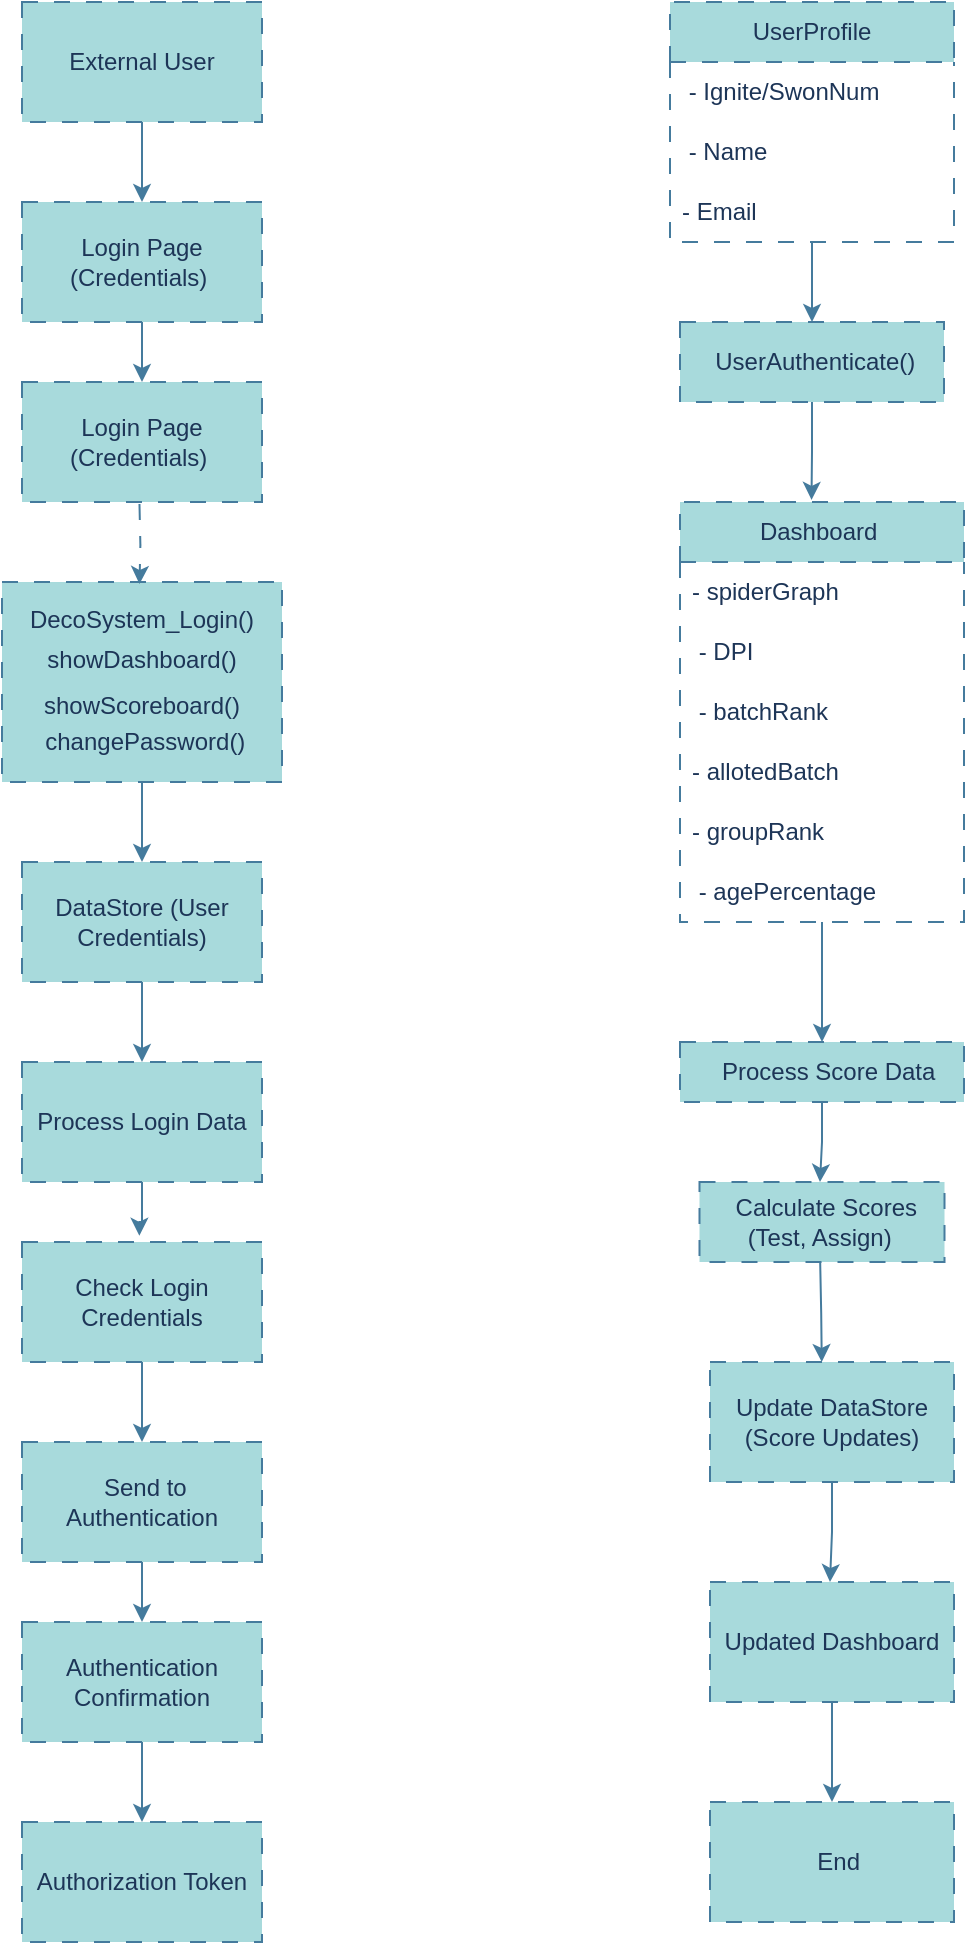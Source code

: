 <mxfile version="22.1.21" type="github">
  <diagram name="Page-1" id="AjSTAS1I5EC3uXCj3nYZ">
    <mxGraphModel dx="1195" dy="596" grid="1" gridSize="10" guides="1" tooltips="1" connect="1" arrows="1" fold="1" page="1" pageScale="1" pageWidth="850" pageHeight="1100" math="0" shadow="0">
      <root>
        <mxCell id="0" />
        <mxCell id="1" parent="0" />
        <mxCell id="Ddk61Lo-YDBHrQUrNhqN-44" style="edgeStyle=orthogonalEdgeStyle;rounded=0;orthogonalLoop=1;jettySize=auto;html=1;entryX=0.5;entryY=0;entryDx=0;entryDy=0;labelBackgroundColor=none;strokeColor=#457B9D;fontColor=default;" parent="1" source="Ddk61Lo-YDBHrQUrNhqN-1" target="Ddk61Lo-YDBHrQUrNhqN-3" edge="1">
          <mxGeometry relative="1" as="geometry" />
        </mxCell>
        <mxCell id="Ddk61Lo-YDBHrQUrNhqN-1" value="External User" style="rounded=0;whiteSpace=wrap;html=1;dashed=1;dashPattern=8 8;labelBackgroundColor=none;fillColor=#A8DADC;strokeColor=#457B9D;fontColor=#1D3557;" parent="1" vertex="1">
          <mxGeometry x="198" y="40" width="120" height="60" as="geometry" />
        </mxCell>
        <mxCell id="Ddk61Lo-YDBHrQUrNhqN-57" style="edgeStyle=orthogonalEdgeStyle;rounded=0;orthogonalLoop=1;jettySize=auto;html=1;entryX=0.5;entryY=0;entryDx=0;entryDy=0;labelBackgroundColor=none;strokeColor=#457B9D;fontColor=default;" parent="1" source="Ddk61Lo-YDBHrQUrNhqN-3" target="Ddk61Lo-YDBHrQUrNhqN-4" edge="1">
          <mxGeometry relative="1" as="geometry" />
        </mxCell>
        <mxCell id="Ddk61Lo-YDBHrQUrNhqN-3" value="Login Page (Credentials)&amp;nbsp; " style="rounded=0;whiteSpace=wrap;html=1;dashed=1;dashPattern=8 8;labelBackgroundColor=none;fillColor=#A8DADC;strokeColor=#457B9D;fontColor=#1D3557;" parent="1" vertex="1">
          <mxGeometry x="198" y="140" width="120" height="60" as="geometry" />
        </mxCell>
        <mxCell id="Ddk61Lo-YDBHrQUrNhqN-4" value="Login Page (Credentials)&amp;nbsp; " style="rounded=0;whiteSpace=wrap;html=1;dashed=1;dashPattern=8 8;labelBackgroundColor=none;fillColor=#A8DADC;strokeColor=#457B9D;fontColor=#1D3557;" parent="1" vertex="1">
          <mxGeometry x="198" y="230" width="120" height="60" as="geometry" />
        </mxCell>
        <mxCell id="Ddk61Lo-YDBHrQUrNhqN-50" style="edgeStyle=orthogonalEdgeStyle;rounded=0;orthogonalLoop=1;jettySize=auto;html=1;entryX=0.5;entryY=0;entryDx=0;entryDy=0;labelBackgroundColor=none;strokeColor=#457B9D;fontColor=default;" parent="1" source="Ddk61Lo-YDBHrQUrNhqN-6" target="Ddk61Lo-YDBHrQUrNhqN-7" edge="1">
          <mxGeometry relative="1" as="geometry" />
        </mxCell>
        <mxCell id="Ddk61Lo-YDBHrQUrNhqN-6" value="&lt;div&gt;DecoSystem_Login()&lt;/div&gt;&lt;div style=&quot;line-height: 210%;&quot;&gt;showDashboard()&lt;br&gt;&lt;/div&gt;&lt;div style=&quot;line-height: 180%;&quot;&gt;showScoreboard()&lt;/div&gt;&lt;div style=&quot;line-height: 130%;&quot;&gt;&amp;nbsp;changePassword()&lt;br&gt;&lt;/div&gt;" style="rounded=0;whiteSpace=wrap;html=1;dashed=1;dashPattern=8 8;labelBackgroundColor=none;fillColor=#A8DADC;strokeColor=#457B9D;fontColor=#1D3557;" parent="1" vertex="1">
          <mxGeometry x="188" y="330" width="140" height="100" as="geometry" />
        </mxCell>
        <mxCell id="Ddk61Lo-YDBHrQUrNhqN-51" style="edgeStyle=orthogonalEdgeStyle;rounded=0;orthogonalLoop=1;jettySize=auto;html=1;entryX=0.5;entryY=0;entryDx=0;entryDy=0;labelBackgroundColor=none;strokeColor=#457B9D;fontColor=default;" parent="1" source="Ddk61Lo-YDBHrQUrNhqN-7" target="Ddk61Lo-YDBHrQUrNhqN-8" edge="1">
          <mxGeometry relative="1" as="geometry" />
        </mxCell>
        <mxCell id="Ddk61Lo-YDBHrQUrNhqN-7" value="DataStore (User Credentials)" style="rounded=0;whiteSpace=wrap;html=1;dashed=1;dashPattern=8 8;labelBackgroundColor=none;fillColor=#A8DADC;strokeColor=#457B9D;fontColor=#1D3557;" parent="1" vertex="1">
          <mxGeometry x="198" y="470" width="120" height="60" as="geometry" />
        </mxCell>
        <mxCell id="Ddk61Lo-YDBHrQUrNhqN-8" value="Process Login Data" style="rounded=0;whiteSpace=wrap;html=1;dashed=1;dashPattern=8 8;labelBackgroundColor=none;fillColor=#A8DADC;strokeColor=#457B9D;fontColor=#1D3557;" parent="1" vertex="1">
          <mxGeometry x="198" y="570" width="120" height="60" as="geometry" />
        </mxCell>
        <mxCell id="Ddk61Lo-YDBHrQUrNhqN-52" style="edgeStyle=orthogonalEdgeStyle;rounded=0;orthogonalLoop=1;jettySize=auto;html=1;entryX=0.5;entryY=0;entryDx=0;entryDy=0;labelBackgroundColor=none;strokeColor=#457B9D;fontColor=default;" parent="1" source="Ddk61Lo-YDBHrQUrNhqN-9" target="Ddk61Lo-YDBHrQUrNhqN-10" edge="1">
          <mxGeometry relative="1" as="geometry" />
        </mxCell>
        <mxCell id="Ddk61Lo-YDBHrQUrNhqN-9" value="Check Login Credentials " style="rounded=0;whiteSpace=wrap;html=1;dashed=1;dashPattern=8 8;labelBackgroundColor=none;fillColor=#A8DADC;strokeColor=#457B9D;fontColor=#1D3557;" parent="1" vertex="1">
          <mxGeometry x="198" y="660" width="120" height="60" as="geometry" />
        </mxCell>
        <mxCell id="Ddk61Lo-YDBHrQUrNhqN-53" style="edgeStyle=orthogonalEdgeStyle;rounded=0;orthogonalLoop=1;jettySize=auto;html=1;entryX=0.5;entryY=0;entryDx=0;entryDy=0;labelBackgroundColor=none;strokeColor=#457B9D;fontColor=default;" parent="1" source="Ddk61Lo-YDBHrQUrNhqN-10" target="Ddk61Lo-YDBHrQUrNhqN-11" edge="1">
          <mxGeometry relative="1" as="geometry" />
        </mxCell>
        <mxCell id="Ddk61Lo-YDBHrQUrNhqN-10" value="&amp;nbsp;Send to Authentication " style="rounded=0;whiteSpace=wrap;html=1;dashed=1;dashPattern=8 8;labelBackgroundColor=none;fillColor=#A8DADC;strokeColor=#457B9D;fontColor=#1D3557;" parent="1" vertex="1">
          <mxGeometry x="198" y="760" width="120" height="60" as="geometry" />
        </mxCell>
        <mxCell id="Ddk61Lo-YDBHrQUrNhqN-54" style="edgeStyle=orthogonalEdgeStyle;rounded=0;orthogonalLoop=1;jettySize=auto;html=1;entryX=0.5;entryY=0;entryDx=0;entryDy=0;labelBackgroundColor=none;strokeColor=#457B9D;fontColor=default;" parent="1" source="Ddk61Lo-YDBHrQUrNhqN-11" target="Ddk61Lo-YDBHrQUrNhqN-12" edge="1">
          <mxGeometry relative="1" as="geometry" />
        </mxCell>
        <mxCell id="Ddk61Lo-YDBHrQUrNhqN-11" value="Authentication Confirmation  " style="rounded=0;whiteSpace=wrap;html=1;dashed=1;dashPattern=8 8;labelBackgroundColor=none;fillColor=#A8DADC;strokeColor=#457B9D;fontColor=#1D3557;" parent="1" vertex="1">
          <mxGeometry x="198" y="850" width="120" height="60" as="geometry" />
        </mxCell>
        <mxCell id="Ddk61Lo-YDBHrQUrNhqN-12" value="Authorization Token" style="rounded=0;whiteSpace=wrap;html=1;dashed=1;dashPattern=8 8;labelBackgroundColor=none;fillColor=#A8DADC;strokeColor=#457B9D;fontColor=#1D3557;" parent="1" vertex="1">
          <mxGeometry x="198" y="950" width="120" height="60" as="geometry" />
        </mxCell>
        <mxCell id="Ddk61Lo-YDBHrQUrNhqN-59" style="edgeStyle=orthogonalEdgeStyle;rounded=0;orthogonalLoop=1;jettySize=auto;html=1;entryX=0.5;entryY=0;entryDx=0;entryDy=0;labelBackgroundColor=none;strokeColor=#457B9D;fontColor=default;" parent="1" source="Ddk61Lo-YDBHrQUrNhqN-13" target="Ddk61Lo-YDBHrQUrNhqN-17" edge="1">
          <mxGeometry relative="1" as="geometry" />
        </mxCell>
        <mxCell id="Ddk61Lo-YDBHrQUrNhqN-13" value="UserProfile " style="swimlane;fontStyle=0;childLayout=stackLayout;horizontal=1;startSize=30;horizontalStack=0;resizeParent=1;resizeParentMax=0;resizeLast=0;collapsible=1;marginBottom=0;whiteSpace=wrap;html=1;dashed=1;dashPattern=8 8;labelBackgroundColor=none;fillColor=#A8DADC;strokeColor=#457B9D;fontColor=#1D3557;" parent="1" vertex="1">
          <mxGeometry x="522" y="40" width="142" height="120" as="geometry" />
        </mxCell>
        <mxCell id="Ddk61Lo-YDBHrQUrNhqN-14" value="&amp;nbsp;- Ignite/SwonNum " style="text;strokeColor=none;fillColor=none;align=left;verticalAlign=middle;spacingLeft=4;spacingRight=4;overflow=hidden;points=[[0,0.5],[1,0.5]];portConstraint=eastwest;rotatable=0;whiteSpace=wrap;html=1;labelBackgroundColor=none;fontColor=#1D3557;" parent="Ddk61Lo-YDBHrQUrNhqN-13" vertex="1">
          <mxGeometry y="30" width="142" height="30" as="geometry" />
        </mxCell>
        <mxCell id="Ddk61Lo-YDBHrQUrNhqN-15" value="&amp;nbsp;- Name&amp;nbsp; " style="text;strokeColor=none;fillColor=none;align=left;verticalAlign=middle;spacingLeft=4;spacingRight=4;overflow=hidden;points=[[0,0.5],[1,0.5]];portConstraint=eastwest;rotatable=0;whiteSpace=wrap;html=1;labelBackgroundColor=none;fontColor=#1D3557;" parent="Ddk61Lo-YDBHrQUrNhqN-13" vertex="1">
          <mxGeometry y="60" width="142" height="30" as="geometry" />
        </mxCell>
        <mxCell id="Ddk61Lo-YDBHrQUrNhqN-16" value="- Email&amp;nbsp; " style="text;strokeColor=none;fillColor=none;align=left;verticalAlign=middle;spacingLeft=4;spacingRight=4;overflow=hidden;points=[[0,0.5],[1,0.5]];portConstraint=eastwest;rotatable=0;whiteSpace=wrap;html=1;labelBackgroundColor=none;fontColor=#1D3557;" parent="Ddk61Lo-YDBHrQUrNhqN-13" vertex="1">
          <mxGeometry y="90" width="142" height="30" as="geometry" />
        </mxCell>
        <mxCell id="Ddk61Lo-YDBHrQUrNhqN-17" value="&amp;nbsp;UserAuthenticate()" style="rounded=0;whiteSpace=wrap;html=1;dashed=1;dashPattern=8 8;labelBackgroundColor=none;fillColor=#A8DADC;strokeColor=#457B9D;fontColor=#1D3557;" parent="1" vertex="1">
          <mxGeometry x="527" y="200" width="132" height="40" as="geometry" />
        </mxCell>
        <mxCell id="Ddk61Lo-YDBHrQUrNhqN-63" style="edgeStyle=orthogonalEdgeStyle;rounded=0;orthogonalLoop=1;jettySize=auto;html=1;entryX=0.5;entryY=0;entryDx=0;entryDy=0;labelBackgroundColor=none;strokeColor=#457B9D;fontColor=default;" parent="1" source="Ddk61Lo-YDBHrQUrNhqN-18" target="Ddk61Lo-YDBHrQUrNhqN-36" edge="1">
          <mxGeometry relative="1" as="geometry" />
        </mxCell>
        <mxCell id="Ddk61Lo-YDBHrQUrNhqN-18" value="Dashboard&amp;nbsp; " style="swimlane;fontStyle=0;childLayout=stackLayout;horizontal=1;startSize=30;horizontalStack=0;resizeParent=1;resizeParentMax=0;resizeLast=0;collapsible=1;marginBottom=0;whiteSpace=wrap;html=1;dashed=1;dashPattern=8 8;labelBackgroundColor=none;fillColor=#A8DADC;strokeColor=#457B9D;fontColor=#1D3557;" parent="1" vertex="1">
          <mxGeometry x="527" y="290" width="142" height="210" as="geometry" />
        </mxCell>
        <mxCell id="Ddk61Lo-YDBHrQUrNhqN-19" value="- spiderGraph" style="text;strokeColor=none;fillColor=none;align=left;verticalAlign=middle;spacingLeft=4;spacingRight=4;overflow=hidden;points=[[0,0.5],[1,0.5]];portConstraint=eastwest;rotatable=0;whiteSpace=wrap;html=1;labelBackgroundColor=none;fontColor=#1D3557;" parent="Ddk61Lo-YDBHrQUrNhqN-18" vertex="1">
          <mxGeometry y="30" width="142" height="30" as="geometry" />
        </mxCell>
        <mxCell id="Ddk61Lo-YDBHrQUrNhqN-20" value="&amp;nbsp;- DPI&amp;nbsp;&amp;nbsp;&amp;nbsp; " style="text;strokeColor=none;fillColor=none;align=left;verticalAlign=middle;spacingLeft=4;spacingRight=4;overflow=hidden;points=[[0,0.5],[1,0.5]];portConstraint=eastwest;rotatable=0;whiteSpace=wrap;html=1;labelBackgroundColor=none;fontColor=#1D3557;" parent="Ddk61Lo-YDBHrQUrNhqN-18" vertex="1">
          <mxGeometry y="60" width="142" height="30" as="geometry" />
        </mxCell>
        <mxCell id="Ddk61Lo-YDBHrQUrNhqN-21" value="&amp;nbsp;- batchRank&amp;nbsp; " style="text;strokeColor=none;fillColor=none;align=left;verticalAlign=middle;spacingLeft=4;spacingRight=4;overflow=hidden;points=[[0,0.5],[1,0.5]];portConstraint=eastwest;rotatable=0;whiteSpace=wrap;html=1;labelBackgroundColor=none;fontColor=#1D3557;" parent="Ddk61Lo-YDBHrQUrNhqN-18" vertex="1">
          <mxGeometry y="90" width="142" height="30" as="geometry" />
        </mxCell>
        <mxCell id="Ddk61Lo-YDBHrQUrNhqN-34" value="- allotedBatch " style="text;strokeColor=none;fillColor=none;align=left;verticalAlign=middle;spacingLeft=4;spacingRight=4;overflow=hidden;points=[[0,0.5],[1,0.5]];portConstraint=eastwest;rotatable=0;whiteSpace=wrap;html=1;labelBackgroundColor=none;fontColor=#1D3557;" parent="Ddk61Lo-YDBHrQUrNhqN-18" vertex="1">
          <mxGeometry y="120" width="142" height="30" as="geometry" />
        </mxCell>
        <mxCell id="Ddk61Lo-YDBHrQUrNhqN-33" value="- groupRank" style="text;strokeColor=none;fillColor=none;align=left;verticalAlign=middle;spacingLeft=4;spacingRight=4;overflow=hidden;points=[[0,0.5],[1,0.5]];portConstraint=eastwest;rotatable=0;whiteSpace=wrap;html=1;labelBackgroundColor=none;fontColor=#1D3557;" parent="Ddk61Lo-YDBHrQUrNhqN-18" vertex="1">
          <mxGeometry y="150" width="142" height="30" as="geometry" />
        </mxCell>
        <mxCell id="Ddk61Lo-YDBHrQUrNhqN-35" value="&amp;nbsp;- agePercentage&amp;nbsp; " style="text;strokeColor=none;fillColor=none;align=left;verticalAlign=middle;spacingLeft=4;spacingRight=4;overflow=hidden;points=[[0,0.5],[1,0.5]];portConstraint=eastwest;rotatable=0;whiteSpace=wrap;html=1;labelBackgroundColor=none;fontColor=#1D3557;" parent="Ddk61Lo-YDBHrQUrNhqN-18" vertex="1">
          <mxGeometry y="180" width="142" height="30" as="geometry" />
        </mxCell>
        <mxCell id="Ddk61Lo-YDBHrQUrNhqN-65" style="edgeStyle=orthogonalEdgeStyle;rounded=0;orthogonalLoop=1;jettySize=auto;html=1;entryX=0.5;entryY=0;entryDx=0;entryDy=0;labelBackgroundColor=none;strokeColor=#457B9D;fontColor=default;" parent="1" source="Ddk61Lo-YDBHrQUrNhqN-36" edge="1">
          <mxGeometry relative="1" as="geometry">
            <mxPoint x="597" y="630" as="targetPoint" />
          </mxGeometry>
        </mxCell>
        <mxCell id="Ddk61Lo-YDBHrQUrNhqN-36" value="&amp;nbsp; Process Score Data " style="rounded=0;whiteSpace=wrap;html=1;dashed=1;dashPattern=8 8;labelBackgroundColor=none;fillColor=#A8DADC;strokeColor=#457B9D;fontColor=#1D3557;" parent="1" vertex="1">
          <mxGeometry x="527" y="560" width="142" height="30" as="geometry" />
        </mxCell>
        <mxCell id="Ddk61Lo-YDBHrQUrNhqN-38" value="&amp;nbsp;Calculate Scores (Test, Assign)&amp;nbsp; " style="rounded=0;whiteSpace=wrap;html=1;dashed=1;dashPattern=8 8;labelBackgroundColor=none;fillColor=#A8DADC;strokeColor=#457B9D;fontColor=#1D3557;" parent="1" vertex="1">
          <mxGeometry x="536.75" y="630" width="122.5" height="40" as="geometry" />
        </mxCell>
        <mxCell id="Ddk61Lo-YDBHrQUrNhqN-67" style="edgeStyle=orthogonalEdgeStyle;rounded=0;orthogonalLoop=1;jettySize=auto;html=1;labelBackgroundColor=none;strokeColor=#457B9D;fontColor=default;" parent="1" source="Ddk61Lo-YDBHrQUrNhqN-39" edge="1">
          <mxGeometry relative="1" as="geometry">
            <mxPoint x="602" y="830" as="targetPoint" />
          </mxGeometry>
        </mxCell>
        <mxCell id="Ddk61Lo-YDBHrQUrNhqN-39" value="Update DataStore (Score Updates)" style="rounded=0;whiteSpace=wrap;html=1;dashed=1;dashPattern=8 8;labelBackgroundColor=none;fillColor=#A8DADC;strokeColor=#457B9D;fontColor=#1D3557;" parent="1" vertex="1">
          <mxGeometry x="542" y="720" width="122" height="60" as="geometry" />
        </mxCell>
        <mxCell id="Ddk61Lo-YDBHrQUrNhqN-68" style="edgeStyle=orthogonalEdgeStyle;rounded=0;orthogonalLoop=1;jettySize=auto;html=1;entryX=0.5;entryY=0;entryDx=0;entryDy=0;labelBackgroundColor=none;strokeColor=#457B9D;fontColor=default;" parent="1" source="Ddk61Lo-YDBHrQUrNhqN-41" target="Ddk61Lo-YDBHrQUrNhqN-42" edge="1">
          <mxGeometry relative="1" as="geometry" />
        </mxCell>
        <mxCell id="Ddk61Lo-YDBHrQUrNhqN-41" value="&amp;nbsp;Updated Dashboard&amp;nbsp; " style="rounded=0;whiteSpace=wrap;html=1;dashed=1;dashPattern=8 8;labelBackgroundColor=none;fillColor=#A8DADC;strokeColor=#457B9D;fontColor=#1D3557;" parent="1" vertex="1">
          <mxGeometry x="542" y="830" width="122" height="60" as="geometry" />
        </mxCell>
        <mxCell id="Ddk61Lo-YDBHrQUrNhqN-42" value="&amp;nbsp;&amp;nbsp;&amp;nbsp;&amp;nbsp;&amp;nbsp; End&amp;nbsp;&amp;nbsp;&amp;nbsp;&amp;nbsp; " style="rounded=0;whiteSpace=wrap;html=1;dashed=1;dashPattern=8 8;labelBackgroundColor=none;fillColor=#A8DADC;strokeColor=#457B9D;fontColor=#1D3557;" parent="1" vertex="1">
          <mxGeometry x="542" y="940" width="122" height="60" as="geometry" />
        </mxCell>
        <mxCell id="Ddk61Lo-YDBHrQUrNhqN-49" style="edgeStyle=orthogonalEdgeStyle;rounded=0;orthogonalLoop=1;jettySize=auto;html=1;entryX=0.5;entryY=0;entryDx=0;entryDy=0;dashed=1;dashPattern=8 8;labelBackgroundColor=none;strokeColor=#457B9D;fontColor=default;" parent="1" edge="1">
          <mxGeometry relative="1" as="geometry">
            <mxPoint x="256.74" y="291" as="sourcePoint" />
            <mxPoint x="256.74" y="331" as="targetPoint" />
          </mxGeometry>
        </mxCell>
        <mxCell id="Ddk61Lo-YDBHrQUrNhqN-58" style="edgeStyle=orthogonalEdgeStyle;rounded=0;orthogonalLoop=1;jettySize=auto;html=1;entryX=0.489;entryY=-0.052;entryDx=0;entryDy=0;entryPerimeter=0;labelBackgroundColor=none;strokeColor=#457B9D;fontColor=default;" parent="1" source="Ddk61Lo-YDBHrQUrNhqN-8" target="Ddk61Lo-YDBHrQUrNhqN-9" edge="1">
          <mxGeometry relative="1" as="geometry" />
        </mxCell>
        <mxCell id="Ddk61Lo-YDBHrQUrNhqN-62" style="edgeStyle=orthogonalEdgeStyle;rounded=0;orthogonalLoop=1;jettySize=auto;html=1;entryX=0.463;entryY=-0.005;entryDx=0;entryDy=0;entryPerimeter=0;labelBackgroundColor=none;strokeColor=#457B9D;fontColor=default;" parent="1" source="Ddk61Lo-YDBHrQUrNhqN-17" target="Ddk61Lo-YDBHrQUrNhqN-18" edge="1">
          <mxGeometry relative="1" as="geometry" />
        </mxCell>
        <mxCell id="Ddk61Lo-YDBHrQUrNhqN-66" style="edgeStyle=orthogonalEdgeStyle;rounded=0;orthogonalLoop=1;jettySize=auto;html=1;entryX=0.458;entryY=0;entryDx=0;entryDy=0;entryPerimeter=0;labelBackgroundColor=none;strokeColor=#457B9D;fontColor=default;" parent="1" target="Ddk61Lo-YDBHrQUrNhqN-39" edge="1">
          <mxGeometry relative="1" as="geometry">
            <mxPoint x="597.091" y="670.0" as="sourcePoint" />
          </mxGeometry>
        </mxCell>
      </root>
    </mxGraphModel>
  </diagram>
</mxfile>
